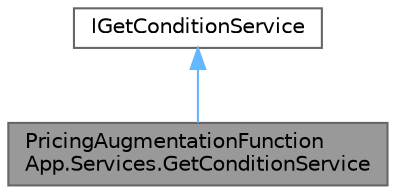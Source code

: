 digraph "PricingAugmentationFunctionApp.Services.GetConditionService"
{
 // LATEX_PDF_SIZE
  bgcolor="transparent";
  edge [fontname=Helvetica,fontsize=10,labelfontname=Helvetica,labelfontsize=10];
  node [fontname=Helvetica,fontsize=10,shape=box,height=0.2,width=0.4];
  Node1 [id="Node000001",label="PricingAugmentationFunction\lApp.Services.GetConditionService",height=0.2,width=0.4,color="gray40", fillcolor="grey60", style="filled", fontcolor="black",tooltip=" "];
  Node2 -> Node1 [id="edge1_Node000001_Node000002",dir="back",color="steelblue1",style="solid",tooltip=" "];
  Node2 [id="Node000002",label="IGetConditionService",height=0.2,width=0.4,color="gray40", fillcolor="white", style="filled",URL="$interface_pricing_augmentation_function_app_1_1_contracts_1_1_i_get_condition_service.html",tooltip=" "];
}

